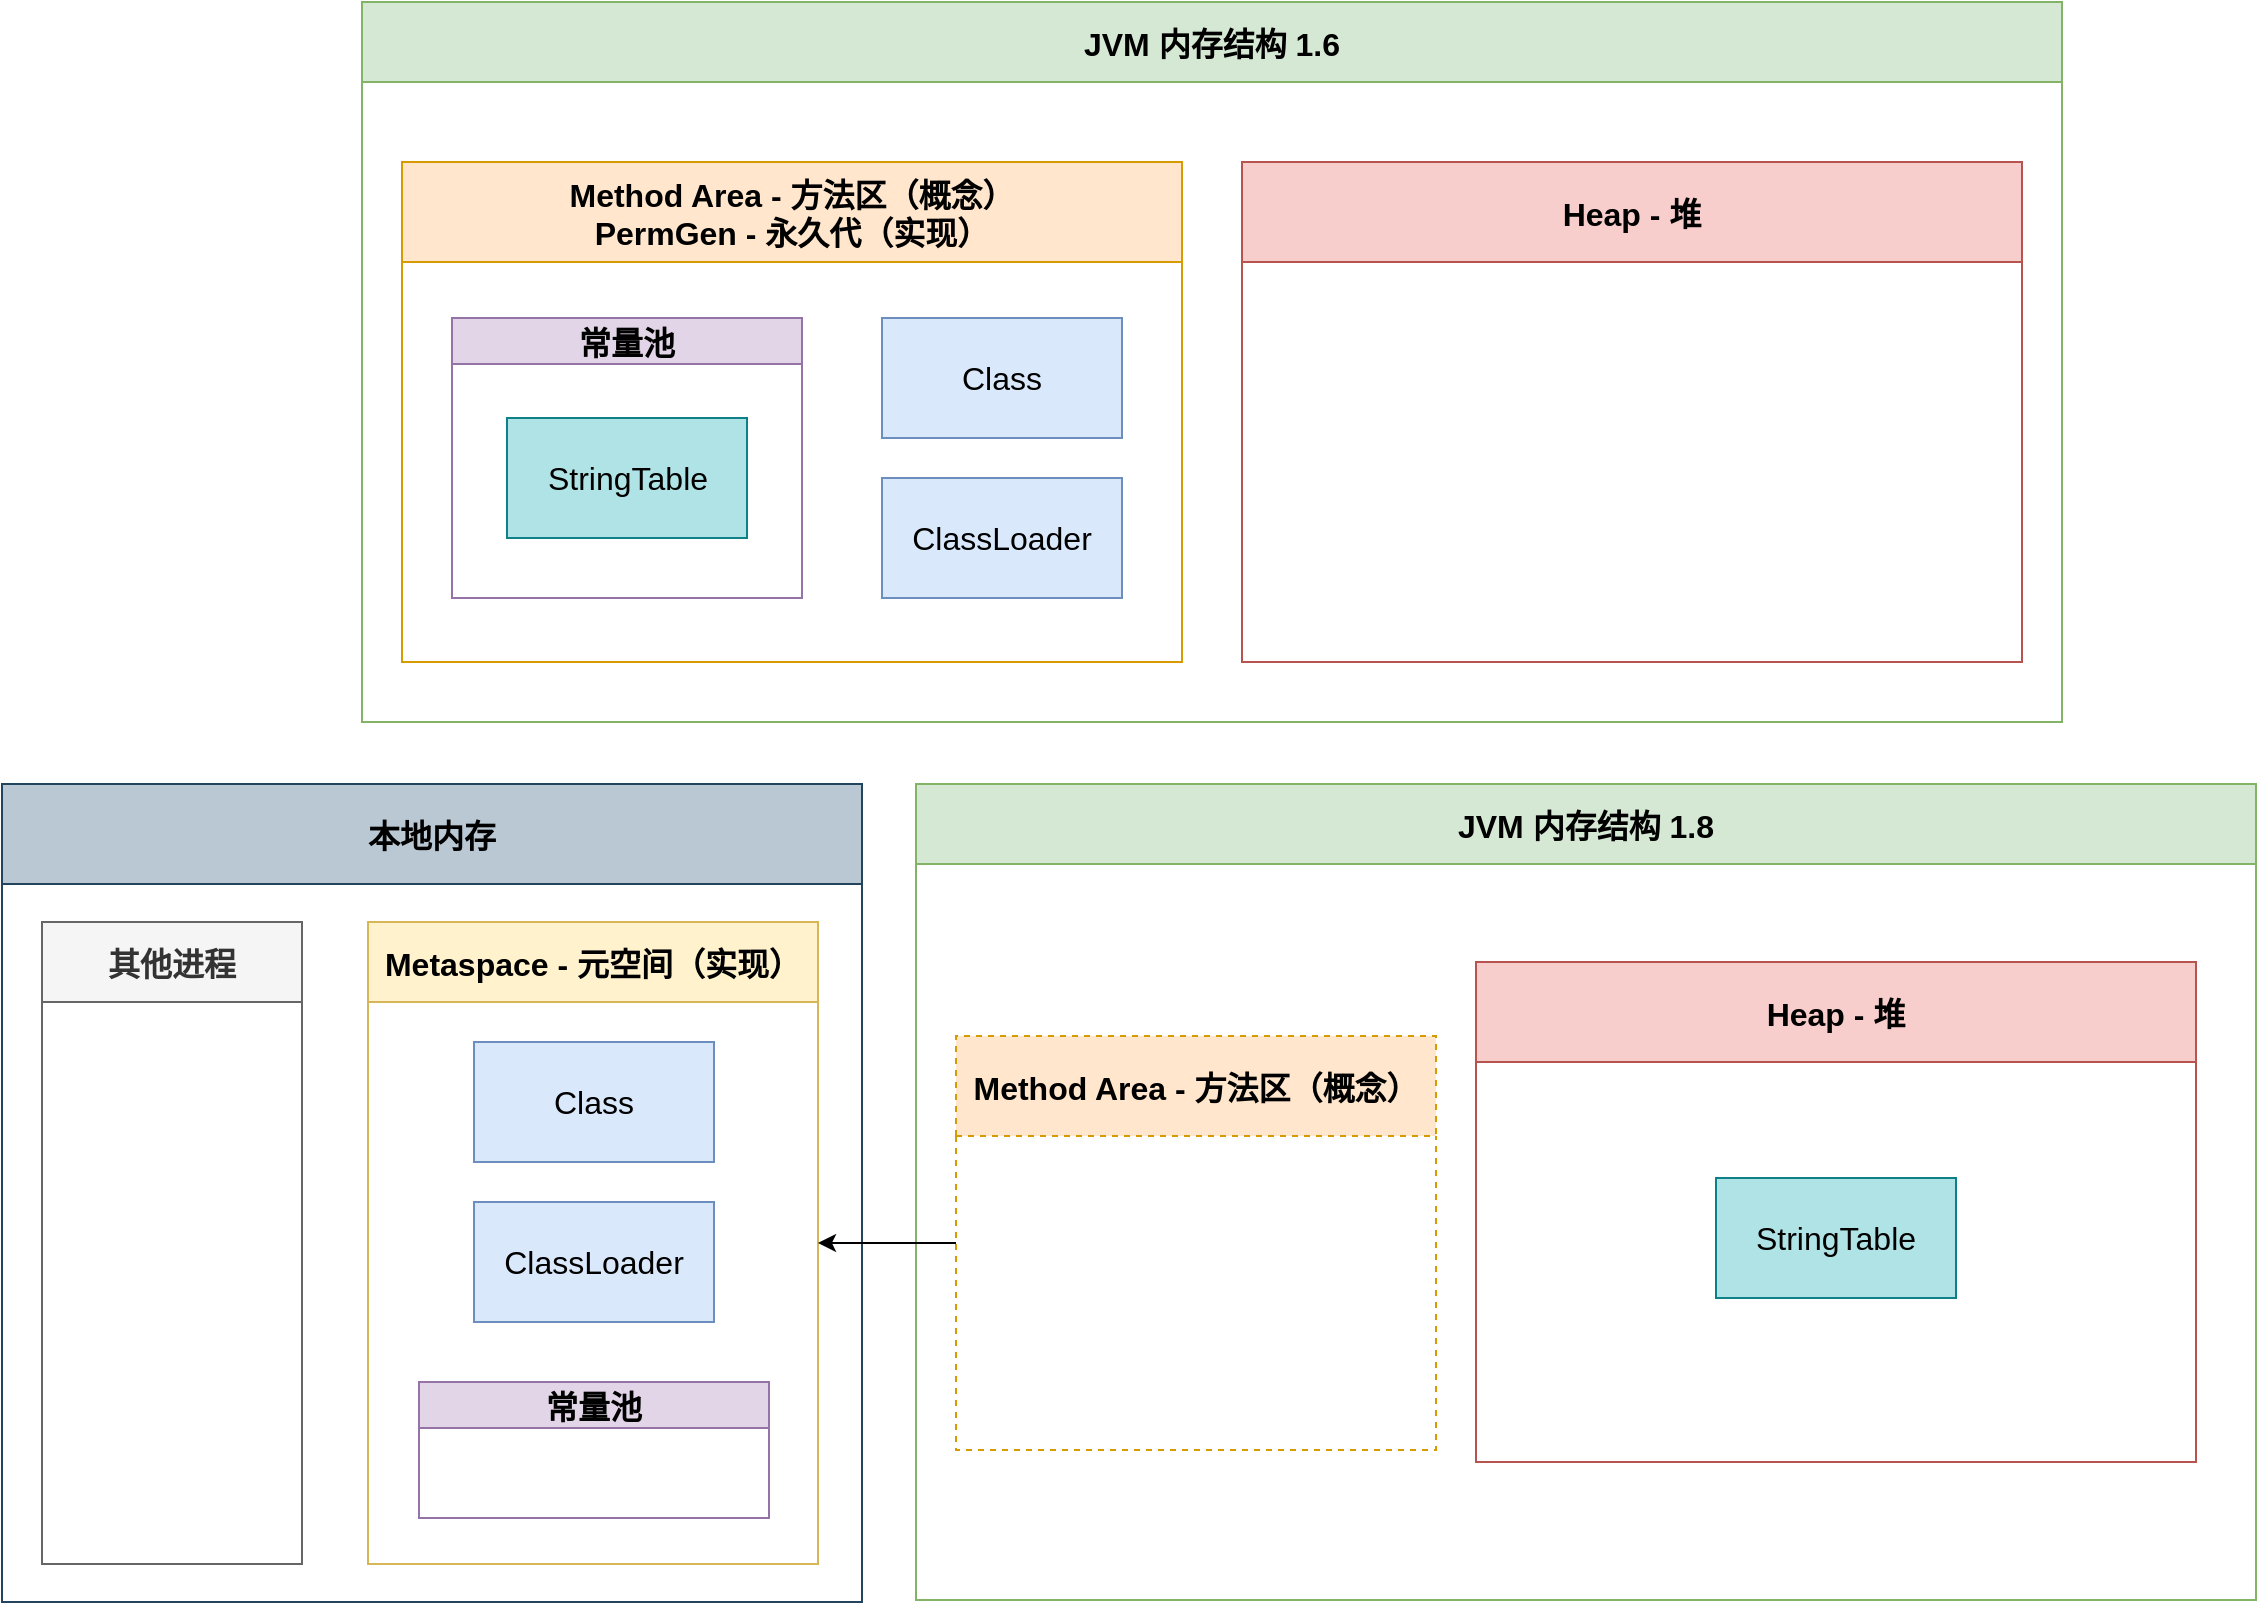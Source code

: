 <mxfile version="15.8.8" type="github">
  <diagram id="Yg9Bi9how6gpwLzA5V7u" name="第 1 页">
    <mxGraphModel dx="1616" dy="909" grid="1" gridSize="10" guides="1" tooltips="1" connect="1" arrows="1" fold="1" page="1" pageScale="1" pageWidth="827" pageHeight="1169" math="0" shadow="0">
      <root>
        <mxCell id="0" />
        <mxCell id="1" parent="0" />
        <mxCell id="Uh2Zx8vZl8WwH6SwJEMF-1" value="JVM 内存结构 1.6" style="swimlane;fontSize=16;startSize=40;labelBackgroundColor=none;fillColor=#d5e8d4;strokeColor=#82b366;swimlaneLine=1;swimlaneFillColor=default;" parent="1" vertex="1">
          <mxGeometry x="210" y="160" width="850" height="360" as="geometry">
            <mxRectangle x="50" y="70" width="130" height="23" as="alternateBounds" />
          </mxGeometry>
        </mxCell>
        <mxCell id="Uh2Zx8vZl8WwH6SwJEMF-2" value="Method Area - 方法区（概念）&#xa;PermGen - 永久代（实现）" style="swimlane;startSize=50;fontSize=16;fillColor=#ffe6cc;strokeColor=#d79b00;" parent="Uh2Zx8vZl8WwH6SwJEMF-1" vertex="1">
          <mxGeometry x="20" y="80" width="390" height="250" as="geometry">
            <mxRectangle x="20" y="80" width="230" height="40" as="alternateBounds" />
          </mxGeometry>
        </mxCell>
        <mxCell id="Uh2Zx8vZl8WwH6SwJEMF-3" value="常量池" style="swimlane;fontSize=16;fillColor=#e1d5e7;strokeColor=#9673a6;" parent="Uh2Zx8vZl8WwH6SwJEMF-2" vertex="1">
          <mxGeometry x="25" y="78" width="175" height="140" as="geometry">
            <mxRectangle x="100" y="85" width="70" height="23" as="alternateBounds" />
          </mxGeometry>
        </mxCell>
        <mxCell id="Uh2Zx8vZl8WwH6SwJEMF-9" value="StringTable" style="rounded=0;whiteSpace=wrap;html=1;fontSize=16;fillColor=#b0e3e6;strokeColor=#0e8088;" parent="Uh2Zx8vZl8WwH6SwJEMF-3" vertex="1">
          <mxGeometry x="27.5" y="50" width="120" height="60" as="geometry" />
        </mxCell>
        <mxCell id="Uh2Zx8vZl8WwH6SwJEMF-11" value="Class" style="rounded=0;whiteSpace=wrap;html=1;fontSize=16;fillColor=#dae8fc;strokeColor=#6c8ebf;" parent="Uh2Zx8vZl8WwH6SwJEMF-2" vertex="1">
          <mxGeometry x="240" y="78" width="120" height="60" as="geometry" />
        </mxCell>
        <mxCell id="Uh2Zx8vZl8WwH6SwJEMF-12" value="ClassLoader" style="rounded=0;whiteSpace=wrap;html=1;fontSize=16;fillColor=#dae8fc;strokeColor=#6c8ebf;" parent="Uh2Zx8vZl8WwH6SwJEMF-2" vertex="1">
          <mxGeometry x="240" y="158" width="120" height="60" as="geometry" />
        </mxCell>
        <mxCell id="Uh2Zx8vZl8WwH6SwJEMF-13" value="Heap - 堆" style="swimlane;startSize=50;fontSize=16;fillColor=#f8cecc;strokeColor=#b85450;" parent="Uh2Zx8vZl8WwH6SwJEMF-1" vertex="1">
          <mxGeometry x="440" y="80" width="390" height="250" as="geometry">
            <mxRectangle x="25" y="55" width="230" height="40" as="alternateBounds" />
          </mxGeometry>
        </mxCell>
        <mxCell id="2lmS9ExBFsCyRe95wYFF-1" value="JVM 内存结构 1.8" style="swimlane;fontSize=16;startSize=40;labelBackgroundColor=none;fillColor=#d5e8d4;strokeColor=#82b366;swimlaneLine=1;swimlaneFillColor=default;" vertex="1" parent="1">
          <mxGeometry x="487" y="551" width="670" height="408" as="geometry">
            <mxRectangle x="50" y="70" width="130" height="23" as="alternateBounds" />
          </mxGeometry>
        </mxCell>
        <mxCell id="2lmS9ExBFsCyRe95wYFF-7" value="Heap - 堆" style="swimlane;startSize=50;fontSize=16;fillColor=#f8cecc;strokeColor=#b85450;" vertex="1" parent="2lmS9ExBFsCyRe95wYFF-1">
          <mxGeometry x="280" y="89" width="360" height="250" as="geometry">
            <mxRectangle x="25" y="55" width="230" height="40" as="alternateBounds" />
          </mxGeometry>
        </mxCell>
        <mxCell id="2lmS9ExBFsCyRe95wYFF-4" value="StringTable" style="rounded=0;whiteSpace=wrap;html=1;fontSize=16;fillColor=#b0e3e6;strokeColor=#0e8088;" vertex="1" parent="2lmS9ExBFsCyRe95wYFF-7">
          <mxGeometry x="120" y="108" width="120" height="60" as="geometry" />
        </mxCell>
        <mxCell id="2lmS9ExBFsCyRe95wYFF-8" value="Method Area - 方法区（概念）" style="swimlane;labelBackgroundColor=none;fontSize=16;fillColor=#ffe6cc;startSize=50;dashed=1;strokeColor=#d79b00;" vertex="1" parent="2lmS9ExBFsCyRe95wYFF-1">
          <mxGeometry x="20" y="126" width="240" height="207" as="geometry" />
        </mxCell>
        <mxCell id="2lmS9ExBFsCyRe95wYFF-2" value="本地内存" style="swimlane;startSize=50;fontSize=16;fillColor=#bac8d3;strokeColor=#23445d;" vertex="1" parent="1">
          <mxGeometry x="30" y="551" width="430" height="409" as="geometry">
            <mxRectangle x="20" y="80" width="230" height="40" as="alternateBounds" />
          </mxGeometry>
        </mxCell>
        <mxCell id="2lmS9ExBFsCyRe95wYFF-9" value="Metaspace - 元空间（实现）" style="swimlane;fontSize=16;fillColor=#fff2cc;strokeColor=#d6b656;startSize=40;" vertex="1" parent="2lmS9ExBFsCyRe95wYFF-2">
          <mxGeometry x="183" y="69" width="225" height="321" as="geometry">
            <mxRectangle x="100" y="85" width="70" height="23" as="alternateBounds" />
          </mxGeometry>
        </mxCell>
        <mxCell id="2lmS9ExBFsCyRe95wYFF-5" value="Class" style="rounded=0;whiteSpace=wrap;html=1;fontSize=16;fillColor=#dae8fc;strokeColor=#6c8ebf;" vertex="1" parent="2lmS9ExBFsCyRe95wYFF-9">
          <mxGeometry x="53" y="60" width="120" height="60" as="geometry" />
        </mxCell>
        <mxCell id="2lmS9ExBFsCyRe95wYFF-6" value="ClassLoader" style="rounded=0;whiteSpace=wrap;html=1;fontSize=16;fillColor=#dae8fc;strokeColor=#6c8ebf;" vertex="1" parent="2lmS9ExBFsCyRe95wYFF-9">
          <mxGeometry x="53" y="140" width="120" height="60" as="geometry" />
        </mxCell>
        <mxCell id="2lmS9ExBFsCyRe95wYFF-3" value="常量池" style="swimlane;fontSize=16;fillColor=#e1d5e7;strokeColor=#9673a6;" vertex="1" parent="2lmS9ExBFsCyRe95wYFF-9">
          <mxGeometry x="25.5" y="230" width="175" height="68" as="geometry">
            <mxRectangle x="100" y="85" width="70" height="23" as="alternateBounds" />
          </mxGeometry>
        </mxCell>
        <mxCell id="2lmS9ExBFsCyRe95wYFF-11" value="其他进程" style="swimlane;fontSize=16;fillColor=#f5f5f5;strokeColor=#666666;startSize=40;fontColor=#333333;" vertex="1" parent="2lmS9ExBFsCyRe95wYFF-2">
          <mxGeometry x="20" y="69" width="130" height="321" as="geometry">
            <mxRectangle x="100" y="85" width="70" height="23" as="alternateBounds" />
          </mxGeometry>
        </mxCell>
        <mxCell id="2lmS9ExBFsCyRe95wYFF-10" style="edgeStyle=orthogonalEdgeStyle;rounded=0;orthogonalLoop=1;jettySize=auto;html=1;exitX=0;exitY=0.5;exitDx=0;exitDy=0;entryX=1;entryY=0.5;entryDx=0;entryDy=0;fontSize=16;" edge="1" parent="1" source="2lmS9ExBFsCyRe95wYFF-8" target="2lmS9ExBFsCyRe95wYFF-9">
          <mxGeometry relative="1" as="geometry" />
        </mxCell>
      </root>
    </mxGraphModel>
  </diagram>
</mxfile>
